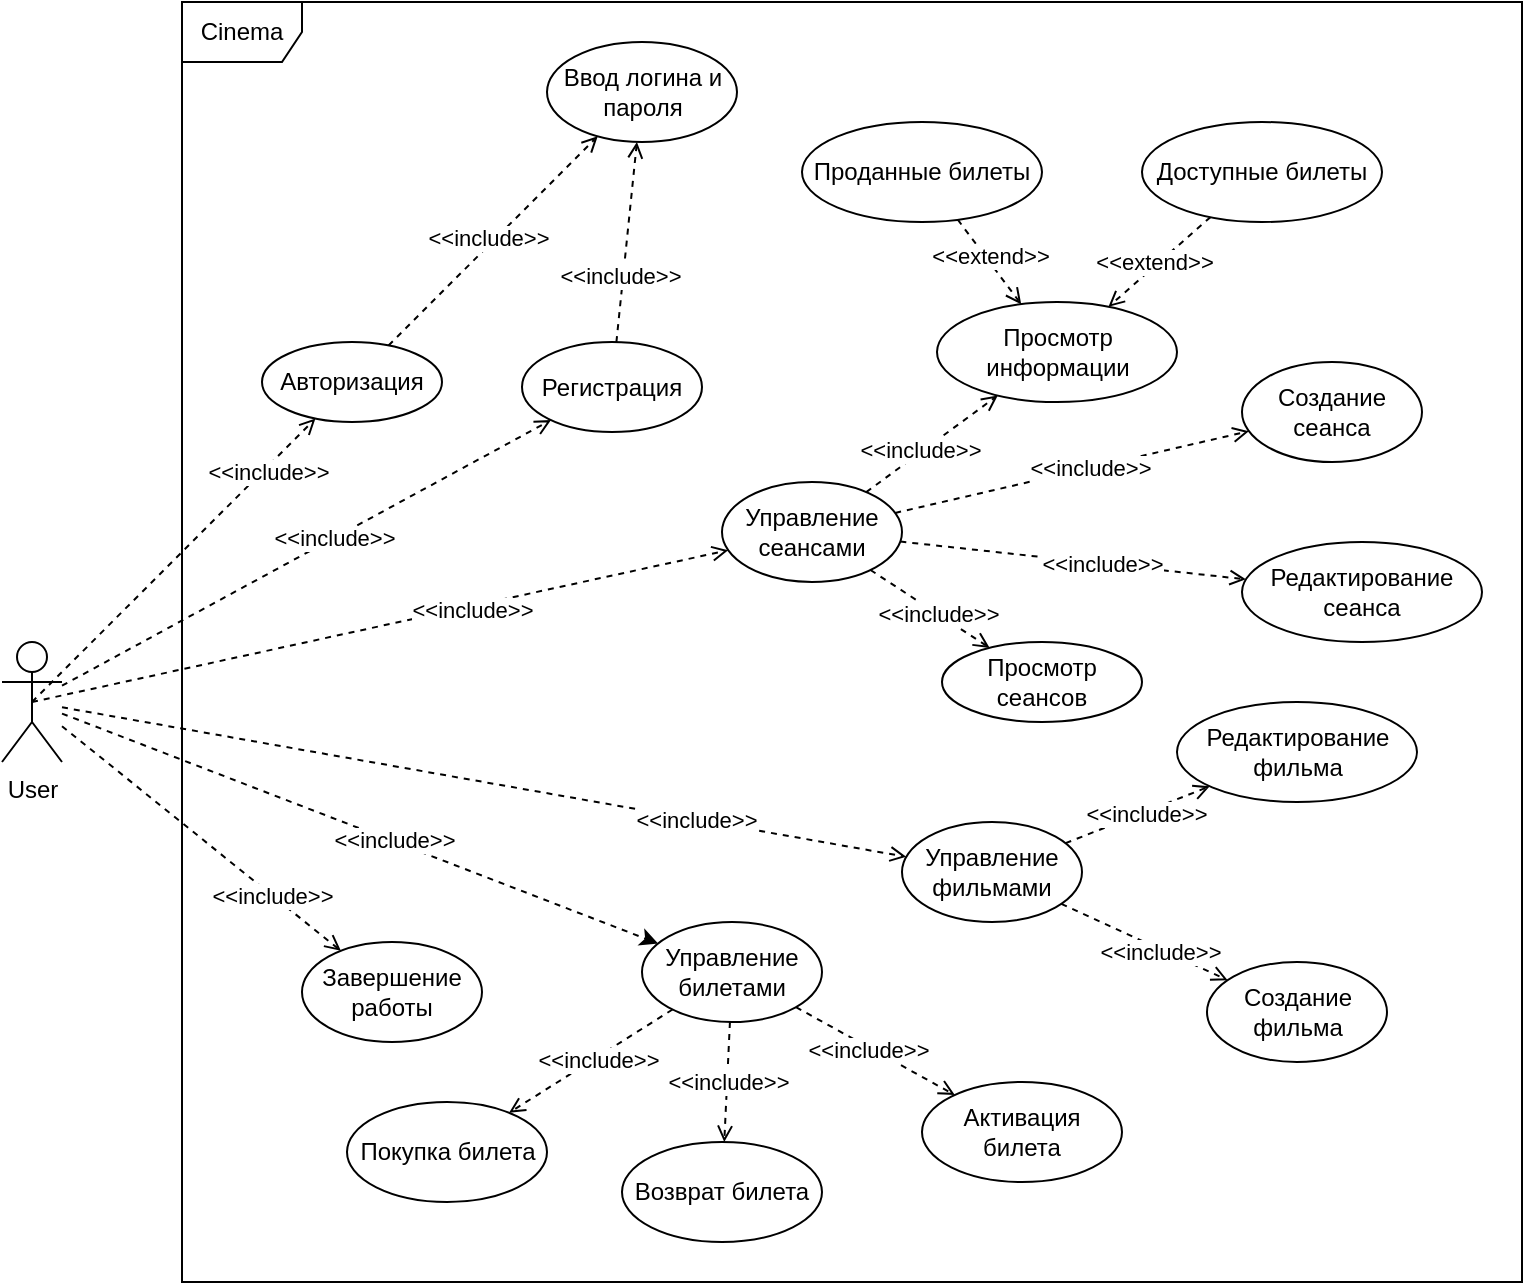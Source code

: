 <mxfile version="22.1.11" type="device">
  <diagram name="Страница — 1" id="2wYQwrkDGoPIqDHTiKKC">
    <mxGraphModel dx="1394" dy="846" grid="1" gridSize="10" guides="1" tooltips="1" connect="1" arrows="1" fold="1" page="1" pageScale="1" pageWidth="827" pageHeight="1169" math="0" shadow="0">
      <root>
        <mxCell id="0" />
        <mxCell id="1" parent="0" />
        <mxCell id="E_4G0IMT9lKme3Zwn2Qx-23" style="rounded=0;orthogonalLoop=1;jettySize=auto;html=1;exitX=0.5;exitY=0.5;exitDx=0;exitDy=0;exitPerimeter=0;dashed=1;endArrow=open;endFill=0;" edge="1" parent="1" source="E_4G0IMT9lKme3Zwn2Qx-4" target="E_4G0IMT9lKme3Zwn2Qx-38">
          <mxGeometry relative="1" as="geometry">
            <mxPoint x="373.06" y="303.679" as="targetPoint" />
          </mxGeometry>
        </mxCell>
        <mxCell id="E_4G0IMT9lKme3Zwn2Qx-128" value="&amp;lt;&amp;lt;include&amp;gt;&amp;gt;" style="edgeLabel;html=1;align=center;verticalAlign=middle;resizable=0;points=[];" vertex="1" connectable="0" parent="E_4G0IMT9lKme3Zwn2Qx-23">
          <mxGeometry x="0.644" y="-2" relative="1" as="geometry">
            <mxPoint as="offset" />
          </mxGeometry>
        </mxCell>
        <mxCell id="E_4G0IMT9lKme3Zwn2Qx-60" style="rounded=0;orthogonalLoop=1;jettySize=auto;html=1;exitX=0.5;exitY=0.5;exitDx=0;exitDy=0;exitPerimeter=0;dashed=1;endArrow=open;endFill=0;" edge="1" parent="1" source="E_4G0IMT9lKme3Zwn2Qx-4" target="E_4G0IMT9lKme3Zwn2Qx-79">
          <mxGeometry relative="1" as="geometry">
            <mxPoint x="375.277" y="502.076" as="targetPoint" />
          </mxGeometry>
        </mxCell>
        <mxCell id="E_4G0IMT9lKme3Zwn2Qx-126" value="&amp;lt;&amp;lt;include&amp;gt;&amp;gt;" style="edgeLabel;html=1;align=center;verticalAlign=middle;resizable=0;points=[];" vertex="1" connectable="0" parent="E_4G0IMT9lKme3Zwn2Qx-60">
          <mxGeometry x="0.261" y="-2" relative="1" as="geometry">
            <mxPoint as="offset" />
          </mxGeometry>
        </mxCell>
        <mxCell id="E_4G0IMT9lKme3Zwn2Qx-82" style="rounded=0;orthogonalLoop=1;jettySize=auto;html=1;dashed=1;endArrow=open;endFill=0;" edge="1" parent="1" source="E_4G0IMT9lKme3Zwn2Qx-4" target="E_4G0IMT9lKme3Zwn2Qx-80">
          <mxGeometry relative="1" as="geometry" />
        </mxCell>
        <mxCell id="E_4G0IMT9lKme3Zwn2Qx-125" value="&amp;lt;&amp;lt;include&amp;gt;&amp;gt;" style="edgeLabel;html=1;align=center;verticalAlign=middle;resizable=0;points=[];" vertex="1" connectable="0" parent="E_4G0IMT9lKme3Zwn2Qx-82">
          <mxGeometry x="0.502" relative="1" as="geometry">
            <mxPoint as="offset" />
          </mxGeometry>
        </mxCell>
        <mxCell id="E_4G0IMT9lKme3Zwn2Qx-83" style="rounded=0;orthogonalLoop=1;jettySize=auto;html=1;dashed=1;" edge="1" parent="1" source="E_4G0IMT9lKme3Zwn2Qx-4" target="E_4G0IMT9lKme3Zwn2Qx-81">
          <mxGeometry relative="1" as="geometry" />
        </mxCell>
        <mxCell id="E_4G0IMT9lKme3Zwn2Qx-123" value="&amp;lt;&amp;lt;include&amp;gt;&amp;gt;" style="edgeLabel;html=1;align=center;verticalAlign=middle;resizable=0;points=[];" vertex="1" connectable="0" parent="E_4G0IMT9lKme3Zwn2Qx-83">
          <mxGeometry x="0.112" y="1" relative="1" as="geometry">
            <mxPoint as="offset" />
          </mxGeometry>
        </mxCell>
        <mxCell id="E_4G0IMT9lKme3Zwn2Qx-84" style="rounded=0;orthogonalLoop=1;jettySize=auto;html=1;dashed=1;endArrow=open;endFill=0;" edge="1" parent="1" source="E_4G0IMT9lKme3Zwn2Qx-4" target="E_4G0IMT9lKme3Zwn2Qx-75">
          <mxGeometry relative="1" as="geometry" />
        </mxCell>
        <mxCell id="E_4G0IMT9lKme3Zwn2Qx-127" value="&amp;lt;&amp;lt;include&amp;gt;&amp;gt;" style="edgeLabel;html=1;align=center;verticalAlign=middle;resizable=0;points=[];" vertex="1" connectable="0" parent="E_4G0IMT9lKme3Zwn2Qx-84">
          <mxGeometry x="0.112" relative="1" as="geometry">
            <mxPoint as="offset" />
          </mxGeometry>
        </mxCell>
        <mxCell id="E_4G0IMT9lKme3Zwn2Qx-106" style="rounded=0;orthogonalLoop=1;jettySize=auto;html=1;dashed=1;endArrow=open;endFill=0;" edge="1" parent="1" source="E_4G0IMT9lKme3Zwn2Qx-4" target="E_4G0IMT9lKme3Zwn2Qx-105">
          <mxGeometry relative="1" as="geometry" />
        </mxCell>
        <mxCell id="E_4G0IMT9lKme3Zwn2Qx-124" value="&amp;lt;&amp;lt;include&amp;gt;&amp;gt;" style="edgeLabel;html=1;align=center;verticalAlign=middle;resizable=0;points=[];" vertex="1" connectable="0" parent="E_4G0IMT9lKme3Zwn2Qx-106">
          <mxGeometry x="0.508" relative="1" as="geometry">
            <mxPoint as="offset" />
          </mxGeometry>
        </mxCell>
        <mxCell id="E_4G0IMT9lKme3Zwn2Qx-4" value="User" style="shape=umlActor;verticalLabelPosition=bottom;verticalAlign=top;html=1;outlineConnect=0;" vertex="1" parent="1">
          <mxGeometry x="160" y="420" width="30" height="60" as="geometry" />
        </mxCell>
        <mxCell id="E_4G0IMT9lKme3Zwn2Qx-6" value="Cinema" style="shape=umlFrame;whiteSpace=wrap;html=1;pointerEvents=0;" vertex="1" parent="1">
          <mxGeometry x="250" y="100" width="670" height="640" as="geometry" />
        </mxCell>
        <mxCell id="E_4G0IMT9lKme3Zwn2Qx-101" style="rounded=0;orthogonalLoop=1;jettySize=auto;html=1;dashed=1;endArrow=open;endFill=0;" edge="1" parent="1" source="E_4G0IMT9lKme3Zwn2Qx-38" target="E_4G0IMT9lKme3Zwn2Qx-76">
          <mxGeometry relative="1" as="geometry" />
        </mxCell>
        <mxCell id="E_4G0IMT9lKme3Zwn2Qx-129" value="&amp;lt;&amp;lt;include&amp;gt;&amp;gt;" style="edgeLabel;html=1;align=center;verticalAlign=middle;resizable=0;points=[];" vertex="1" connectable="0" parent="E_4G0IMT9lKme3Zwn2Qx-101">
          <mxGeometry x="-0.009" y="3" relative="1" as="geometry">
            <mxPoint as="offset" />
          </mxGeometry>
        </mxCell>
        <mxCell id="E_4G0IMT9lKme3Zwn2Qx-38" value="Авторизация" style="ellipse;whiteSpace=wrap;html=1;" vertex="1" parent="1">
          <mxGeometry x="290" y="270" width="90" height="40" as="geometry" />
        </mxCell>
        <mxCell id="E_4G0IMT9lKme3Zwn2Qx-102" style="rounded=0;orthogonalLoop=1;jettySize=auto;html=1;dashed=1;endArrow=open;endFill=0;" edge="1" parent="1" source="E_4G0IMT9lKme3Zwn2Qx-75" target="E_4G0IMT9lKme3Zwn2Qx-76">
          <mxGeometry relative="1" as="geometry" />
        </mxCell>
        <mxCell id="E_4G0IMT9lKme3Zwn2Qx-130" value="&amp;lt;&amp;lt;include&amp;gt;&amp;gt;" style="edgeLabel;html=1;align=center;verticalAlign=middle;resizable=0;points=[];" vertex="1" connectable="0" parent="E_4G0IMT9lKme3Zwn2Qx-102">
          <mxGeometry x="-0.341" y="2" relative="1" as="geometry">
            <mxPoint as="offset" />
          </mxGeometry>
        </mxCell>
        <mxCell id="E_4G0IMT9lKme3Zwn2Qx-75" value="Регистрация" style="ellipse;whiteSpace=wrap;html=1;" vertex="1" parent="1">
          <mxGeometry x="420" y="270" width="90" height="45" as="geometry" />
        </mxCell>
        <mxCell id="E_4G0IMT9lKme3Zwn2Qx-76" value="Ввод логина и пароля" style="ellipse;whiteSpace=wrap;html=1;" vertex="1" parent="1">
          <mxGeometry x="432.5" y="120" width="95" height="50" as="geometry" />
        </mxCell>
        <mxCell id="E_4G0IMT9lKme3Zwn2Qx-87" style="rounded=0;orthogonalLoop=1;jettySize=auto;html=1;dashed=1;endArrow=open;endFill=0;" edge="1" parent="1" source="E_4G0IMT9lKme3Zwn2Qx-79" target="E_4G0IMT9lKme3Zwn2Qx-86">
          <mxGeometry relative="1" as="geometry" />
        </mxCell>
        <mxCell id="E_4G0IMT9lKme3Zwn2Qx-132" value="&amp;lt;&amp;lt;include&amp;gt;&amp;gt;" style="edgeLabel;html=1;align=center;verticalAlign=middle;resizable=0;points=[];" vertex="1" connectable="0" parent="E_4G0IMT9lKme3Zwn2Qx-87">
          <mxGeometry x="0.097" relative="1" as="geometry">
            <mxPoint as="offset" />
          </mxGeometry>
        </mxCell>
        <mxCell id="E_4G0IMT9lKme3Zwn2Qx-88" style="rounded=0;orthogonalLoop=1;jettySize=auto;html=1;dashed=1;endArrow=open;endFill=0;" edge="1" parent="1" source="E_4G0IMT9lKme3Zwn2Qx-79" target="E_4G0IMT9lKme3Zwn2Qx-85">
          <mxGeometry relative="1" as="geometry" />
        </mxCell>
        <mxCell id="E_4G0IMT9lKme3Zwn2Qx-133" value="&amp;lt;&amp;lt;include&amp;gt;&amp;gt;" style="edgeLabel;html=1;align=center;verticalAlign=middle;resizable=0;points=[];" vertex="1" connectable="0" parent="E_4G0IMT9lKme3Zwn2Qx-88">
          <mxGeometry x="0.167" relative="1" as="geometry">
            <mxPoint as="offset" />
          </mxGeometry>
        </mxCell>
        <mxCell id="E_4G0IMT9lKme3Zwn2Qx-94" style="rounded=0;orthogonalLoop=1;jettySize=auto;html=1;dashed=1;endArrow=open;endFill=0;" edge="1" parent="1" source="E_4G0IMT9lKme3Zwn2Qx-79" target="E_4G0IMT9lKme3Zwn2Qx-93">
          <mxGeometry relative="1" as="geometry" />
        </mxCell>
        <mxCell id="E_4G0IMT9lKme3Zwn2Qx-131" value="&amp;lt;&amp;lt;include&amp;gt;&amp;gt;" style="edgeLabel;html=1;align=center;verticalAlign=middle;resizable=0;points=[];" vertex="1" connectable="0" parent="E_4G0IMT9lKme3Zwn2Qx-94">
          <mxGeometry x="-0.163" y="1" relative="1" as="geometry">
            <mxPoint as="offset" />
          </mxGeometry>
        </mxCell>
        <mxCell id="E_4G0IMT9lKme3Zwn2Qx-95" style="rounded=0;orthogonalLoop=1;jettySize=auto;html=1;dashed=1;endArrow=open;endFill=0;" edge="1" parent="1" source="E_4G0IMT9lKme3Zwn2Qx-79" target="E_4G0IMT9lKme3Zwn2Qx-92">
          <mxGeometry relative="1" as="geometry" />
        </mxCell>
        <mxCell id="E_4G0IMT9lKme3Zwn2Qx-134" value="&amp;lt;&amp;lt;include&amp;gt;&amp;gt;" style="edgeLabel;html=1;align=center;verticalAlign=middle;resizable=0;points=[];" vertex="1" connectable="0" parent="E_4G0IMT9lKme3Zwn2Qx-95">
          <mxGeometry x="0.107" relative="1" as="geometry">
            <mxPoint as="offset" />
          </mxGeometry>
        </mxCell>
        <mxCell id="E_4G0IMT9lKme3Zwn2Qx-79" value="Управление сеансами" style="ellipse;whiteSpace=wrap;html=1;" vertex="1" parent="1">
          <mxGeometry x="520" y="340" width="90" height="50" as="geometry" />
        </mxCell>
        <mxCell id="E_4G0IMT9lKme3Zwn2Qx-104" style="rounded=0;orthogonalLoop=1;jettySize=auto;html=1;dashed=1;endArrow=open;endFill=0;" edge="1" parent="1" source="E_4G0IMT9lKme3Zwn2Qx-80" target="E_4G0IMT9lKme3Zwn2Qx-100">
          <mxGeometry relative="1" as="geometry" />
        </mxCell>
        <mxCell id="E_4G0IMT9lKme3Zwn2Qx-136" value="&amp;lt;&amp;lt;include&amp;gt;&amp;gt;" style="edgeLabel;html=1;align=center;verticalAlign=middle;resizable=0;points=[];" vertex="1" connectable="0" parent="E_4G0IMT9lKme3Zwn2Qx-104">
          <mxGeometry x="0.191" y="-1" relative="1" as="geometry">
            <mxPoint as="offset" />
          </mxGeometry>
        </mxCell>
        <mxCell id="E_4G0IMT9lKme3Zwn2Qx-80" value="Управление фильмами" style="ellipse;whiteSpace=wrap;html=1;" vertex="1" parent="1">
          <mxGeometry x="610" y="510" width="90" height="50" as="geometry" />
        </mxCell>
        <mxCell id="E_4G0IMT9lKme3Zwn2Qx-96" style="rounded=0;orthogonalLoop=1;jettySize=auto;html=1;dashed=1;endArrow=open;endFill=0;" edge="1" parent="1" source="E_4G0IMT9lKme3Zwn2Qx-81" target="E_4G0IMT9lKme3Zwn2Qx-90">
          <mxGeometry relative="1" as="geometry" />
        </mxCell>
        <mxCell id="E_4G0IMT9lKme3Zwn2Qx-122" value="&amp;lt;&amp;lt;include&amp;gt;&amp;gt;" style="edgeLabel;html=1;align=center;verticalAlign=middle;resizable=0;points=[];" vertex="1" connectable="0" parent="E_4G0IMT9lKme3Zwn2Qx-96">
          <mxGeometry x="-0.078" y="1" relative="1" as="geometry">
            <mxPoint as="offset" />
          </mxGeometry>
        </mxCell>
        <mxCell id="E_4G0IMT9lKme3Zwn2Qx-97" style="rounded=0;orthogonalLoop=1;jettySize=auto;html=1;dashed=1;endArrow=open;endFill=0;" edge="1" parent="1" source="E_4G0IMT9lKme3Zwn2Qx-81" target="E_4G0IMT9lKme3Zwn2Qx-89">
          <mxGeometry relative="1" as="geometry" />
        </mxCell>
        <mxCell id="E_4G0IMT9lKme3Zwn2Qx-121" value="&amp;lt;&amp;lt;include&amp;gt;&amp;gt;" style="edgeLabel;html=1;align=center;verticalAlign=middle;resizable=0;points=[];" vertex="1" connectable="0" parent="E_4G0IMT9lKme3Zwn2Qx-97">
          <mxGeometry x="-0.023" relative="1" as="geometry">
            <mxPoint as="offset" />
          </mxGeometry>
        </mxCell>
        <mxCell id="E_4G0IMT9lKme3Zwn2Qx-98" style="rounded=0;orthogonalLoop=1;jettySize=auto;html=1;dashed=1;endArrow=open;endFill=0;" edge="1" parent="1" source="E_4G0IMT9lKme3Zwn2Qx-81" target="E_4G0IMT9lKme3Zwn2Qx-91">
          <mxGeometry relative="1" as="geometry" />
        </mxCell>
        <mxCell id="E_4G0IMT9lKme3Zwn2Qx-119" value="&amp;lt;&amp;lt;include&amp;gt;&amp;gt;" style="edgeLabel;html=1;align=center;verticalAlign=middle;resizable=0;points=[];" vertex="1" connectable="0" parent="E_4G0IMT9lKme3Zwn2Qx-98">
          <mxGeometry x="-0.08" y="-1" relative="1" as="geometry">
            <mxPoint as="offset" />
          </mxGeometry>
        </mxCell>
        <mxCell id="E_4G0IMT9lKme3Zwn2Qx-81" value="Управление билетами" style="ellipse;whiteSpace=wrap;html=1;" vertex="1" parent="1">
          <mxGeometry x="480" y="560" width="90" height="50" as="geometry" />
        </mxCell>
        <mxCell id="E_4G0IMT9lKme3Zwn2Qx-85" value="Редактирование сеанса" style="ellipse;whiteSpace=wrap;html=1;" vertex="1" parent="1">
          <mxGeometry x="780" y="370" width="120" height="50" as="geometry" />
        </mxCell>
        <mxCell id="E_4G0IMT9lKme3Zwn2Qx-86" value="Создание сеанса" style="ellipse;whiteSpace=wrap;html=1;" vertex="1" parent="1">
          <mxGeometry x="780" y="280" width="90" height="50" as="geometry" />
        </mxCell>
        <mxCell id="E_4G0IMT9lKme3Zwn2Qx-89" value="Возврат билета" style="ellipse;whiteSpace=wrap;html=1;" vertex="1" parent="1">
          <mxGeometry x="470" y="670" width="100" height="50" as="geometry" />
        </mxCell>
        <mxCell id="E_4G0IMT9lKme3Zwn2Qx-90" value="Покупка билета" style="ellipse;whiteSpace=wrap;html=1;" vertex="1" parent="1">
          <mxGeometry x="332.5" y="650" width="100" height="50" as="geometry" />
        </mxCell>
        <mxCell id="E_4G0IMT9lKme3Zwn2Qx-91" value="Активация билета" style="ellipse;whiteSpace=wrap;html=1;" vertex="1" parent="1">
          <mxGeometry x="620" y="640" width="100" height="50" as="geometry" />
        </mxCell>
        <mxCell id="E_4G0IMT9lKme3Zwn2Qx-92" value="Просмотр сеансов" style="ellipse;whiteSpace=wrap;html=1;" vertex="1" parent="1">
          <mxGeometry x="630" y="420" width="100" height="40" as="geometry" />
        </mxCell>
        <mxCell id="E_4G0IMT9lKme3Zwn2Qx-93" value="Просмотр информации" style="ellipse;whiteSpace=wrap;html=1;" vertex="1" parent="1">
          <mxGeometry x="627.5" y="250" width="120" height="50" as="geometry" />
        </mxCell>
        <mxCell id="E_4G0IMT9lKme3Zwn2Qx-100" value="Создание фильма" style="ellipse;whiteSpace=wrap;html=1;" vertex="1" parent="1">
          <mxGeometry x="762.5" y="580" width="90" height="50" as="geometry" />
        </mxCell>
        <mxCell id="E_4G0IMT9lKme3Zwn2Qx-105" value="Завершение работы" style="ellipse;whiteSpace=wrap;html=1;" vertex="1" parent="1">
          <mxGeometry x="310" y="570" width="90" height="50" as="geometry" />
        </mxCell>
        <mxCell id="E_4G0IMT9lKme3Zwn2Qx-110" style="rounded=0;orthogonalLoop=1;jettySize=auto;html=1;dashed=1;endArrow=open;endFill=0;" edge="1" parent="1" source="E_4G0IMT9lKme3Zwn2Qx-108" target="E_4G0IMT9lKme3Zwn2Qx-93">
          <mxGeometry relative="1" as="geometry" />
        </mxCell>
        <mxCell id="E_4G0IMT9lKme3Zwn2Qx-139" value="&amp;lt;&amp;lt;extend&amp;gt;&amp;gt;" style="edgeLabel;html=1;align=center;verticalAlign=middle;resizable=0;points=[];" vertex="1" connectable="0" parent="E_4G0IMT9lKme3Zwn2Qx-110">
          <mxGeometry x="-0.086" y="2" relative="1" as="geometry">
            <mxPoint as="offset" />
          </mxGeometry>
        </mxCell>
        <mxCell id="E_4G0IMT9lKme3Zwn2Qx-108" value="Проданные билеты" style="ellipse;whiteSpace=wrap;html=1;" vertex="1" parent="1">
          <mxGeometry x="560" y="160" width="120" height="50" as="geometry" />
        </mxCell>
        <mxCell id="E_4G0IMT9lKme3Zwn2Qx-111" style="rounded=0;orthogonalLoop=1;jettySize=auto;html=1;dashed=1;endArrow=open;endFill=0;" edge="1" parent="1" source="E_4G0IMT9lKme3Zwn2Qx-109" target="E_4G0IMT9lKme3Zwn2Qx-93">
          <mxGeometry relative="1" as="geometry" />
        </mxCell>
        <mxCell id="E_4G0IMT9lKme3Zwn2Qx-138" value="&amp;lt;&amp;lt;extend&amp;gt;&amp;gt;" style="edgeLabel;html=1;align=center;verticalAlign=middle;resizable=0;points=[];" vertex="1" connectable="0" parent="E_4G0IMT9lKme3Zwn2Qx-111">
          <mxGeometry x="-0.165" y="-2" relative="1" as="geometry">
            <mxPoint x="-6" y="5" as="offset" />
          </mxGeometry>
        </mxCell>
        <mxCell id="E_4G0IMT9lKme3Zwn2Qx-109" value="Доступные билеты" style="ellipse;whiteSpace=wrap;html=1;" vertex="1" parent="1">
          <mxGeometry x="730" y="160" width="120" height="50" as="geometry" />
        </mxCell>
        <mxCell id="E_4G0IMT9lKme3Zwn2Qx-112" value="" style="rounded=0;orthogonalLoop=1;jettySize=auto;html=1;dashed=1;endArrow=open;endFill=0;" edge="1" parent="1" source="E_4G0IMT9lKme3Zwn2Qx-80" target="E_4G0IMT9lKme3Zwn2Qx-99">
          <mxGeometry relative="1" as="geometry">
            <mxPoint x="851" y="522" as="sourcePoint" />
            <mxPoint x="950" y="490" as="targetPoint" />
          </mxGeometry>
        </mxCell>
        <mxCell id="E_4G0IMT9lKme3Zwn2Qx-135" value="&amp;lt;&amp;lt;include&amp;gt;&amp;gt;" style="edgeLabel;html=1;align=center;verticalAlign=middle;resizable=0;points=[];" vertex="1" connectable="0" parent="E_4G0IMT9lKme3Zwn2Qx-112">
          <mxGeometry x="0.099" y="-1" relative="1" as="geometry">
            <mxPoint as="offset" />
          </mxGeometry>
        </mxCell>
        <mxCell id="E_4G0IMT9lKme3Zwn2Qx-99" value="Редактирование фильма" style="ellipse;whiteSpace=wrap;html=1;" vertex="1" parent="1">
          <mxGeometry x="747.5" y="450" width="120" height="50" as="geometry" />
        </mxCell>
      </root>
    </mxGraphModel>
  </diagram>
</mxfile>
